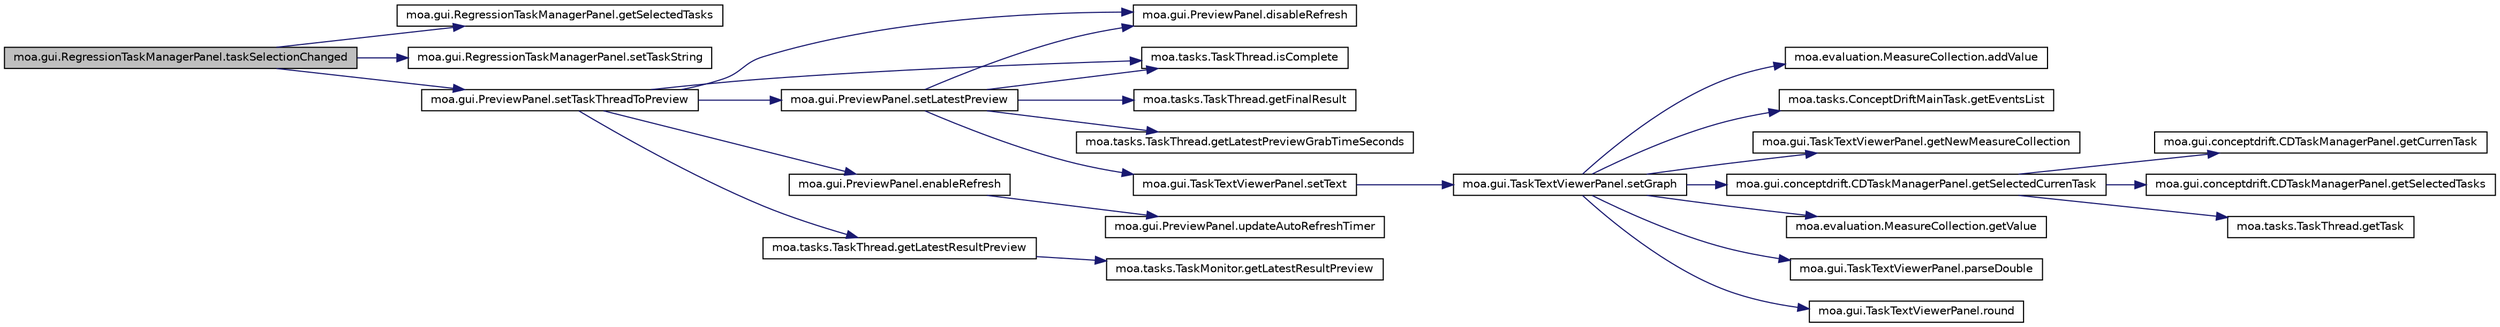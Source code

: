 digraph G
{
  edge [fontname="Helvetica",fontsize="10",labelfontname="Helvetica",labelfontsize="10"];
  node [fontname="Helvetica",fontsize="10",shape=record];
  rankdir=LR;
  Node1 [label="moa.gui.RegressionTaskManagerPanel.taskSelectionChanged",height=0.2,width=0.4,color="black", fillcolor="grey75", style="filled" fontcolor="black"];
  Node1 -> Node2 [color="midnightblue",fontsize="10",style="solid",fontname="Helvetica"];
  Node2 [label="moa.gui.RegressionTaskManagerPanel.getSelectedTasks",height=0.2,width=0.4,color="black", fillcolor="white", style="filled",URL="$classmoa_1_1gui_1_1RegressionTaskManagerPanel.html#a8c917b2f80a6647a0e49a0c44cd87994"];
  Node1 -> Node3 [color="midnightblue",fontsize="10",style="solid",fontname="Helvetica"];
  Node3 [label="moa.gui.RegressionTaskManagerPanel.setTaskString",height=0.2,width=0.4,color="black", fillcolor="white", style="filled",URL="$classmoa_1_1gui_1_1RegressionTaskManagerPanel.html#aa494c756380fc61bfb5b705c3b7000bd"];
  Node1 -> Node4 [color="midnightblue",fontsize="10",style="solid",fontname="Helvetica"];
  Node4 [label="moa.gui.PreviewPanel.setTaskThreadToPreview",height=0.2,width=0.4,color="black", fillcolor="white", style="filled",URL="$classmoa_1_1gui_1_1PreviewPanel.html#a669a112f710e0da743cc7cf3f7cd4a18"];
  Node4 -> Node5 [color="midnightblue",fontsize="10",style="solid",fontname="Helvetica"];
  Node5 [label="moa.gui.PreviewPanel.disableRefresh",height=0.2,width=0.4,color="black", fillcolor="white", style="filled",URL="$classmoa_1_1gui_1_1PreviewPanel.html#a6d12f33c0f85fbbee2a9d794c465e5da"];
  Node4 -> Node6 [color="midnightblue",fontsize="10",style="solid",fontname="Helvetica"];
  Node6 [label="moa.gui.PreviewPanel.enableRefresh",height=0.2,width=0.4,color="black", fillcolor="white", style="filled",URL="$classmoa_1_1gui_1_1PreviewPanel.html#ae7576a644bdec62eed2ce4895b20197e"];
  Node6 -> Node7 [color="midnightblue",fontsize="10",style="solid",fontname="Helvetica"];
  Node7 [label="moa.gui.PreviewPanel.updateAutoRefreshTimer",height=0.2,width=0.4,color="black", fillcolor="white", style="filled",URL="$classmoa_1_1gui_1_1PreviewPanel.html#aff1474b9510a5621cb4028a7ed09551d"];
  Node4 -> Node8 [color="midnightblue",fontsize="10",style="solid",fontname="Helvetica"];
  Node8 [label="moa.tasks.TaskThread.getLatestResultPreview",height=0.2,width=0.4,color="black", fillcolor="white", style="filled",URL="$classmoa_1_1tasks_1_1TaskThread.html#a41368d9cfdb87bc1295e2c1cd9a0d787"];
  Node8 -> Node9 [color="midnightblue",fontsize="10",style="solid",fontname="Helvetica"];
  Node9 [label="moa.tasks.TaskMonitor.getLatestResultPreview",height=0.2,width=0.4,color="black", fillcolor="white", style="filled",URL="$interfacemoa_1_1tasks_1_1TaskMonitor.html#aaeac700f78168fdd9edff1b9daa8411b",tooltip="Gets the current result to preview."];
  Node4 -> Node10 [color="midnightblue",fontsize="10",style="solid",fontname="Helvetica"];
  Node10 [label="moa.tasks.TaskThread.isComplete",height=0.2,width=0.4,color="black", fillcolor="white", style="filled",URL="$classmoa_1_1tasks_1_1TaskThread.html#ab7be27d49b04204985d254ee51a3eb7b"];
  Node4 -> Node11 [color="midnightblue",fontsize="10",style="solid",fontname="Helvetica"];
  Node11 [label="moa.gui.PreviewPanel.setLatestPreview",height=0.2,width=0.4,color="black", fillcolor="white", style="filled",URL="$classmoa_1_1gui_1_1PreviewPanel.html#a54be4baf6535698a4b85a1444eda1267"];
  Node11 -> Node5 [color="midnightblue",fontsize="10",style="solid",fontname="Helvetica"];
  Node11 -> Node12 [color="midnightblue",fontsize="10",style="solid",fontname="Helvetica"];
  Node12 [label="moa.tasks.TaskThread.getFinalResult",height=0.2,width=0.4,color="black", fillcolor="white", style="filled",URL="$classmoa_1_1tasks_1_1TaskThread.html#a7c7fb4d3426dfe208dd5c8972f74eb49"];
  Node11 -> Node13 [color="midnightblue",fontsize="10",style="solid",fontname="Helvetica"];
  Node13 [label="moa.tasks.TaskThread.getLatestPreviewGrabTimeSeconds",height=0.2,width=0.4,color="black", fillcolor="white", style="filled",URL="$classmoa_1_1tasks_1_1TaskThread.html#a7b6c14739d77528991522676d1489aa8"];
  Node11 -> Node10 [color="midnightblue",fontsize="10",style="solid",fontname="Helvetica"];
  Node11 -> Node14 [color="midnightblue",fontsize="10",style="solid",fontname="Helvetica"];
  Node14 [label="moa.gui.TaskTextViewerPanel.setText",height=0.2,width=0.4,color="black", fillcolor="white", style="filled",URL="$classmoa_1_1gui_1_1TaskTextViewerPanel.html#a0193f976560fd45d675cafc39a71fd1e"];
  Node14 -> Node15 [color="midnightblue",fontsize="10",style="solid",fontname="Helvetica"];
  Node15 [label="moa.gui.TaskTextViewerPanel.setGraph",height=0.2,width=0.4,color="black", fillcolor="white", style="filled",URL="$classmoa_1_1gui_1_1TaskTextViewerPanel.html#a58e92cea35637ef475a544fd0f2d4ed2"];
  Node15 -> Node16 [color="midnightblue",fontsize="10",style="solid",fontname="Helvetica"];
  Node16 [label="moa.evaluation.MeasureCollection.addValue",height=0.2,width=0.4,color="black", fillcolor="white", style="filled",URL="$classmoa_1_1evaluation_1_1MeasureCollection.html#a344a1c04e2e600092750c6676b9c9906"];
  Node15 -> Node17 [color="midnightblue",fontsize="10",style="solid",fontname="Helvetica"];
  Node17 [label="moa.tasks.ConceptDriftMainTask.getEventsList",height=0.2,width=0.4,color="black", fillcolor="white", style="filled",URL="$classmoa_1_1tasks_1_1ConceptDriftMainTask.html#ad4c08b553ea52bac21903b9af68d1a81"];
  Node15 -> Node18 [color="midnightblue",fontsize="10",style="solid",fontname="Helvetica"];
  Node18 [label="moa.gui.TaskTextViewerPanel.getNewMeasureCollection",height=0.2,width=0.4,color="black", fillcolor="white", style="filled",URL="$classmoa_1_1gui_1_1TaskTextViewerPanel.html#ae11493bdbd1de595e9890826665e00e4"];
  Node15 -> Node19 [color="midnightblue",fontsize="10",style="solid",fontname="Helvetica"];
  Node19 [label="moa.gui.conceptdrift.CDTaskManagerPanel.getSelectedCurrenTask",height=0.2,width=0.4,color="black", fillcolor="white", style="filled",URL="$classmoa_1_1gui_1_1conceptdrift_1_1CDTaskManagerPanel.html#a35d1a35fedfe654f551e0674a57994b5"];
  Node19 -> Node20 [color="midnightblue",fontsize="10",style="solid",fontname="Helvetica"];
  Node20 [label="moa.gui.conceptdrift.CDTaskManagerPanel.getCurrenTask",height=0.2,width=0.4,color="black", fillcolor="white", style="filled",URL="$classmoa_1_1gui_1_1conceptdrift_1_1CDTaskManagerPanel.html#a4b83ab8c9a34504bac8916eb9b0d1272"];
  Node19 -> Node21 [color="midnightblue",fontsize="10",style="solid",fontname="Helvetica"];
  Node21 [label="moa.gui.conceptdrift.CDTaskManagerPanel.getSelectedTasks",height=0.2,width=0.4,color="black", fillcolor="white", style="filled",URL="$classmoa_1_1gui_1_1conceptdrift_1_1CDTaskManagerPanel.html#add709d2d090cedfe3728efcc9acf6dd2"];
  Node19 -> Node22 [color="midnightblue",fontsize="10",style="solid",fontname="Helvetica"];
  Node22 [label="moa.tasks.TaskThread.getTask",height=0.2,width=0.4,color="black", fillcolor="white", style="filled",URL="$classmoa_1_1tasks_1_1TaskThread.html#aaa42f5df321a72870b224e83bb0cf6fa"];
  Node15 -> Node23 [color="midnightblue",fontsize="10",style="solid",fontname="Helvetica"];
  Node23 [label="moa.evaluation.MeasureCollection.getValue",height=0.2,width=0.4,color="black", fillcolor="white", style="filled",URL="$classmoa_1_1evaluation_1_1MeasureCollection.html#a23eeb889828aafe68c192fab36a0ade3"];
  Node15 -> Node24 [color="midnightblue",fontsize="10",style="solid",fontname="Helvetica"];
  Node24 [label="moa.gui.TaskTextViewerPanel.parseDouble",height=0.2,width=0.4,color="black", fillcolor="white", style="filled",URL="$classmoa_1_1gui_1_1TaskTextViewerPanel.html#aab1cb112128fcfc69a51c69bfa2ee135"];
  Node15 -> Node25 [color="midnightblue",fontsize="10",style="solid",fontname="Helvetica"];
  Node25 [label="moa.gui.TaskTextViewerPanel.round",height=0.2,width=0.4,color="black", fillcolor="white", style="filled",URL="$classmoa_1_1gui_1_1TaskTextViewerPanel.html#a508113467ed9b0bf03dd9620053009ae"];
}

